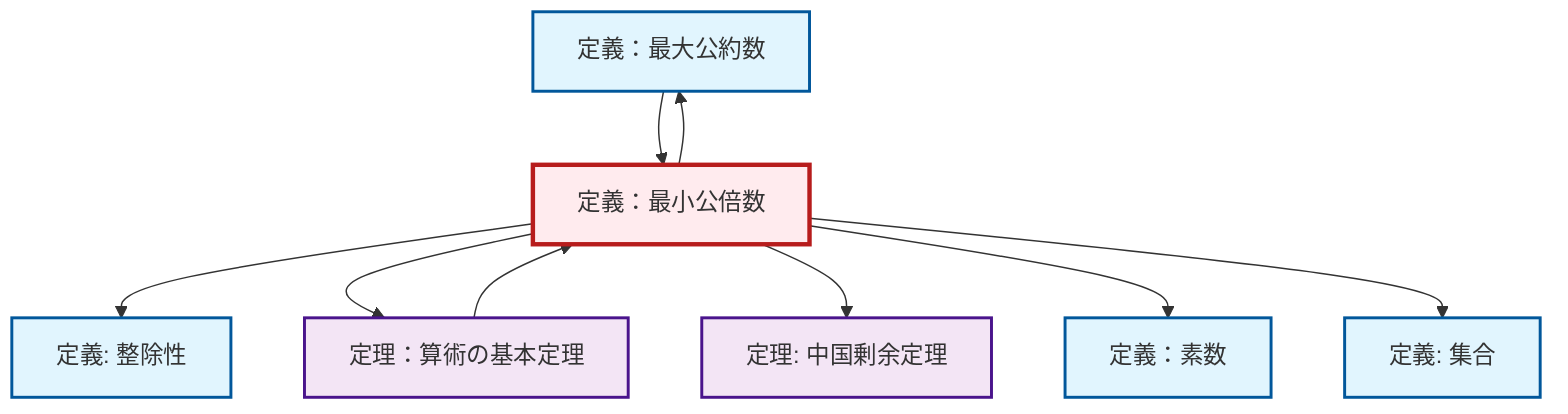graph TD
    classDef definition fill:#e1f5fe,stroke:#01579b,stroke-width:2px
    classDef theorem fill:#f3e5f5,stroke:#4a148c,stroke-width:2px
    classDef axiom fill:#fff3e0,stroke:#e65100,stroke-width:2px
    classDef example fill:#e8f5e9,stroke:#1b5e20,stroke-width:2px
    classDef current fill:#ffebee,stroke:#b71c1c,stroke-width:3px
    thm-chinese-remainder["定理: 中国剰余定理"]:::theorem
    def-gcd["定義：最大公約数"]:::definition
    thm-fundamental-arithmetic["定理：算術の基本定理"]:::theorem
    def-set["定義: 集合"]:::definition
    def-lcm["定義：最小公倍数"]:::definition
    def-prime["定義：素数"]:::definition
    def-divisibility["定義: 整除性"]:::definition
    def-lcm --> def-divisibility
    def-lcm --> def-gcd
    thm-fundamental-arithmetic --> def-lcm
    def-gcd --> def-lcm
    def-lcm --> thm-fundamental-arithmetic
    def-lcm --> thm-chinese-remainder
    def-lcm --> def-prime
    def-lcm --> def-set
    class def-lcm current